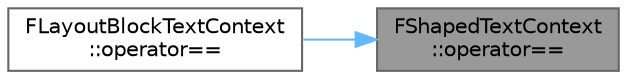 digraph "FShapedTextContext::operator=="
{
 // INTERACTIVE_SVG=YES
 // LATEX_PDF_SIZE
  bgcolor="transparent";
  edge [fontname=Helvetica,fontsize=10,labelfontname=Helvetica,labelfontsize=10];
  node [fontname=Helvetica,fontsize=10,shape=box,height=0.2,width=0.4];
  rankdir="RL";
  Node1 [id="Node000001",label="FShapedTextContext\l::operator==",height=0.2,width=0.4,color="gray40", fillcolor="grey60", style="filled", fontcolor="black",tooltip=" "];
  Node1 -> Node2 [id="edge1_Node000001_Node000002",dir="back",color="steelblue1",style="solid",tooltip=" "];
  Node2 [id="Node000002",label="FLayoutBlockTextContext\l::operator==",height=0.2,width=0.4,color="grey40", fillcolor="white", style="filled",URL="$d5/d98/structFLayoutBlockTextContext.html#a9e1ec21c3953e59a5dbfd62e4cc7d569",tooltip=" "];
}
